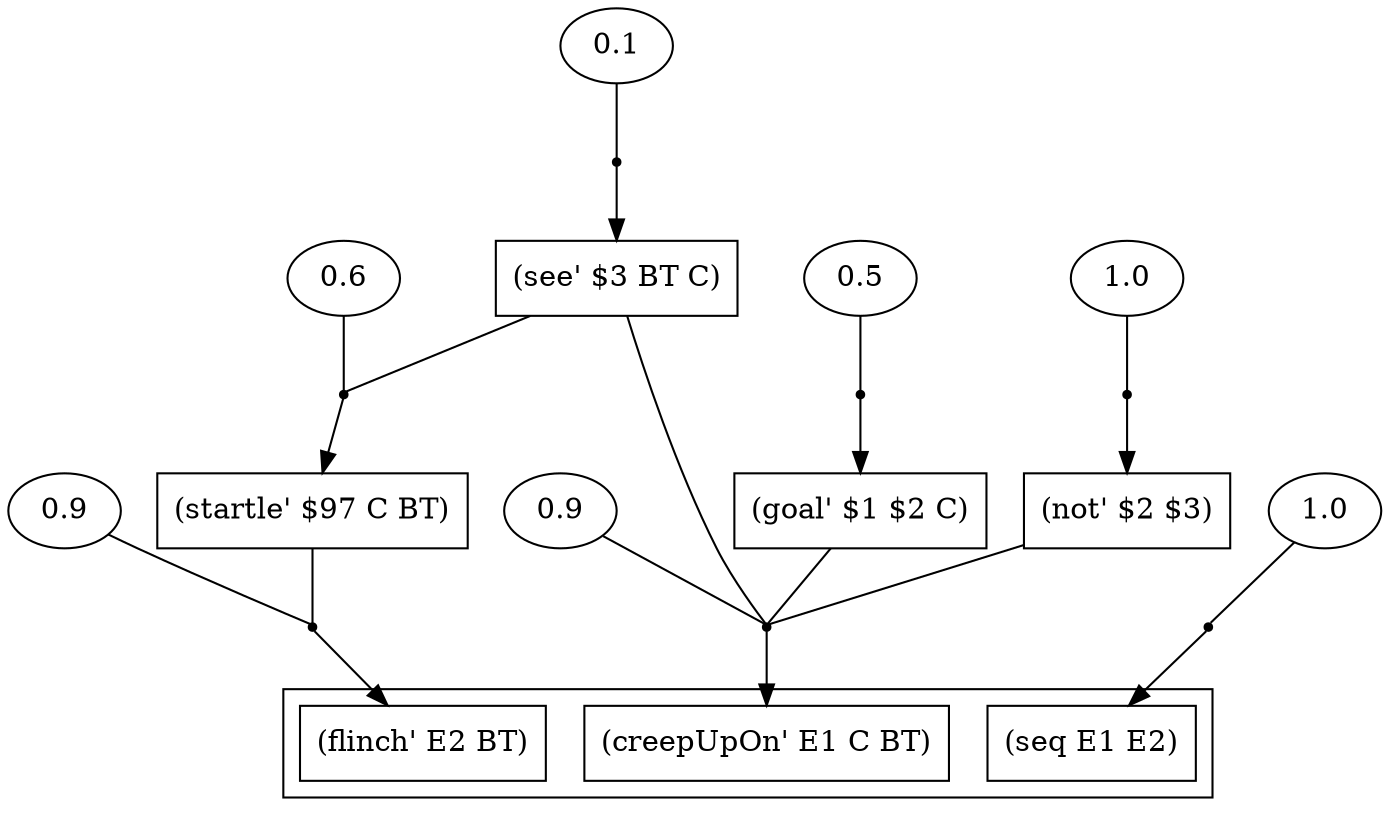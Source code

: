 digraph proof {
 graph [rankdir="TB"]
  e0 [label="0.9"];
  e1 [label="0.5"];
  e2 [label="1.0"];
  e3 [label="0.1"];
  e4 [label="0.9"];
  e5 [label="0.6"];
  e6 [label="1.0"];
  i0 [shape=box label="(goal' $1 $2 C)"];
  i1 [shape=box label="(not' $2 $3)"];
  i2 [shape=box label="(see' $3 BT C)"];
  i3 [shape=box label="(startle' $97 C BT)"];
  r0 [shape=point];
  r0 -> o0
  i0 -> r0 [arrowhead=none]
  i1 -> r0 [arrowhead=none]
  i2 -> r0 [arrowhead=none]
  e0 -> r0 [arrowhead=none]
  r1 [shape=point];
  r1 -> i0
  e1 -> r1 [arrowhead=none]
  r2 [shape=point];
  r2 -> i1
  e2 -> r2 [arrowhead=none]
  r3 [shape=point];
  r3 -> i2
  e3 -> r3 [arrowhead=none]
  r4 [shape=point];
  r4 -> o1
  i3 -> r4 [arrowhead=none]
  e4 -> r4 [arrowhead=none]
  r5 [shape=point];
  r5 -> i3
  i2 -> r5 [arrowhead=none]
  e5 -> r5 [arrowhead=none]
  r6 [shape=point];
  r6 -> o2
  e6 -> r6 [arrowhead=none]
 subgraph cluster {  o0 [shape=box label="(creepUpOn' E1 C BT)"];
  o1 [shape=box label="(flinch' E2 BT)"];
  o2 [shape=box label="(seq E1 E2)"];
 }
}

